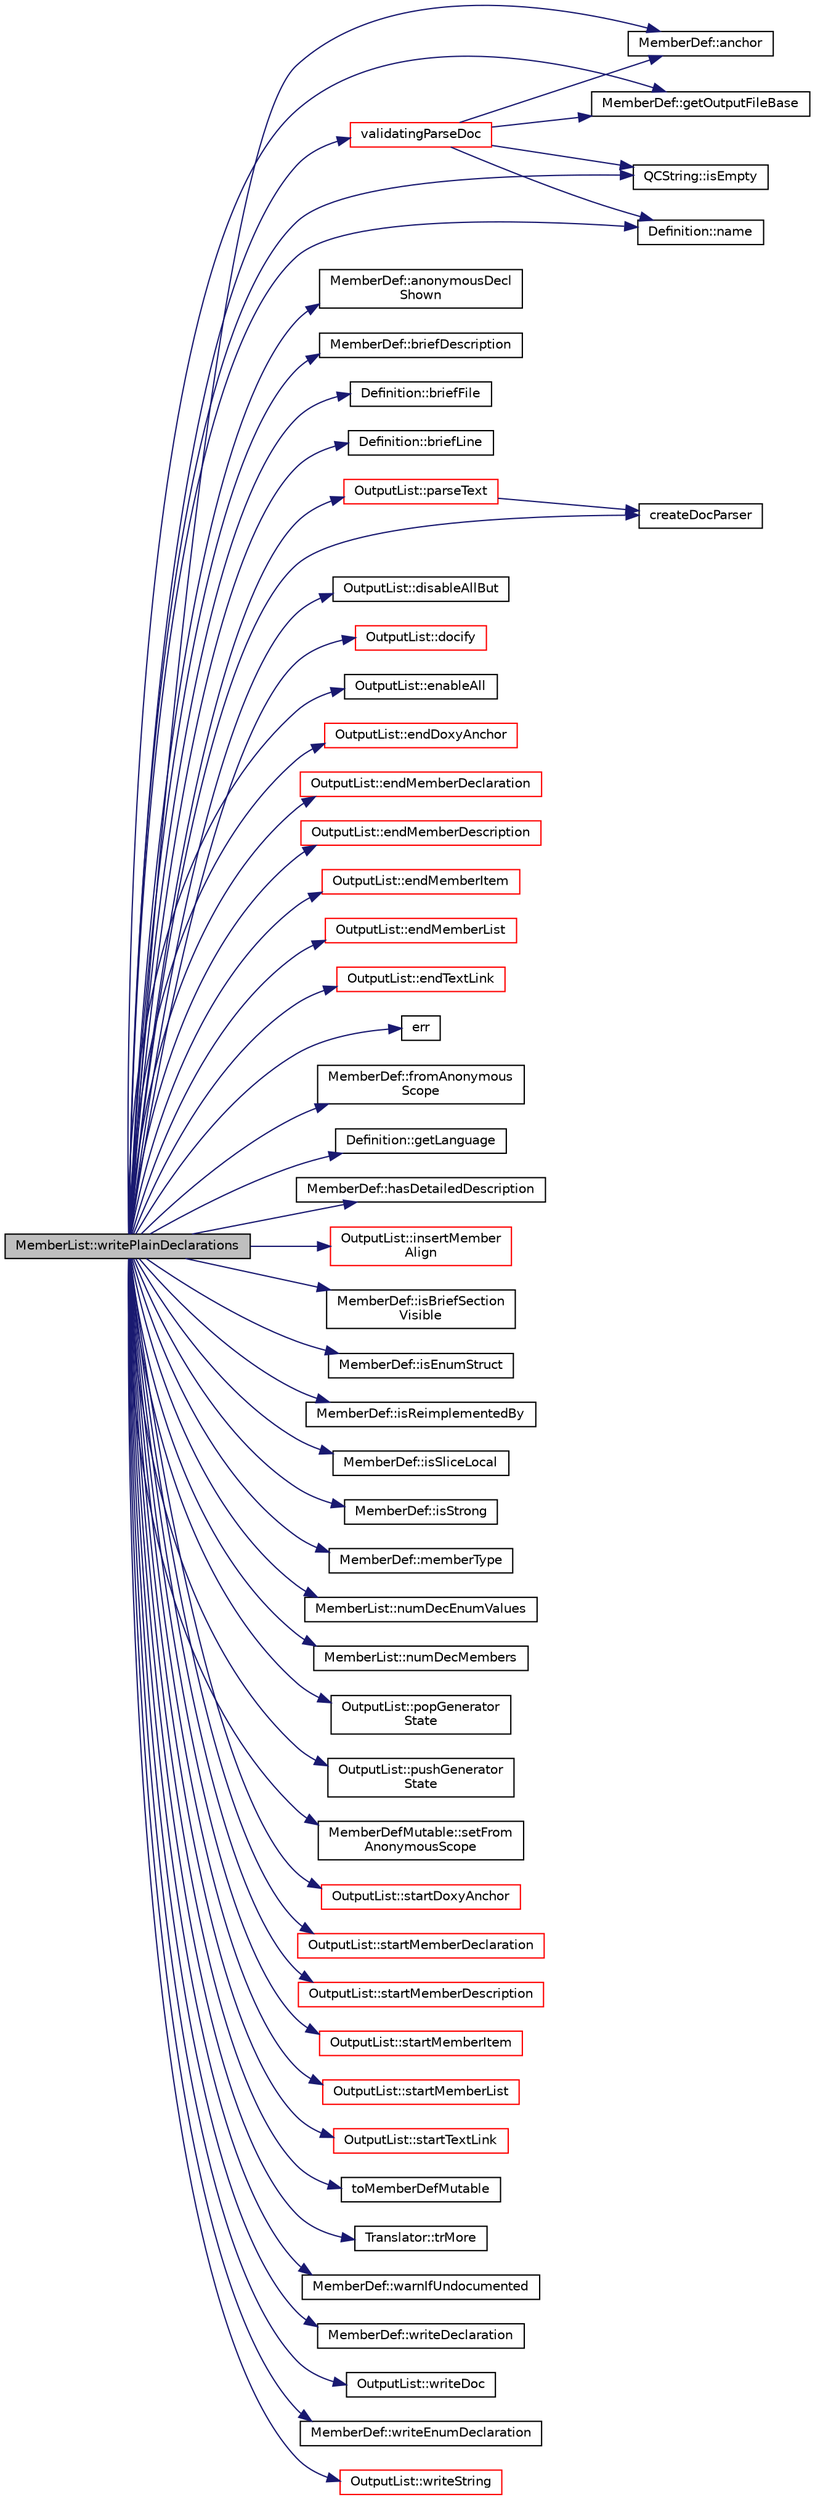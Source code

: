 digraph "MemberList::writePlainDeclarations"
{
 // LATEX_PDF_SIZE
  edge [fontname="Helvetica",fontsize="10",labelfontname="Helvetica",labelfontsize="10"];
  node [fontname="Helvetica",fontsize="10",shape=record];
  rankdir="LR";
  Node1 [label="MemberList::writePlainDeclarations",height=0.2,width=0.4,color="black", fillcolor="grey75", style="filled", fontcolor="black",tooltip=" "];
  Node1 -> Node2 [color="midnightblue",fontsize="10",style="solid",fontname="Helvetica"];
  Node2 [label="MemberDef::anchor",height=0.2,width=0.4,color="black", fillcolor="white", style="filled",URL="$classMemberDef.html#a170c6221384447f7e2e9f5a529efef40",tooltip=" "];
  Node1 -> Node3 [color="midnightblue",fontsize="10",style="solid",fontname="Helvetica"];
  Node3 [label="MemberDef::anonymousDecl\lShown",height=0.2,width=0.4,color="black", fillcolor="white", style="filled",URL="$classMemberDef.html#ae7c2b887c45e9b9073d3c4d0bde94b04",tooltip=" "];
  Node1 -> Node4 [color="midnightblue",fontsize="10",style="solid",fontname="Helvetica"];
  Node4 [label="MemberDef::briefDescription",height=0.2,width=0.4,color="black", fillcolor="white", style="filled",URL="$classMemberDef.html#a73bd9bd31dab22a689e342abb99f4362",tooltip=" "];
  Node1 -> Node5 [color="midnightblue",fontsize="10",style="solid",fontname="Helvetica"];
  Node5 [label="Definition::briefFile",height=0.2,width=0.4,color="black", fillcolor="white", style="filled",URL="$classDefinition.html#ac74d77550941a8f568ea56fecc30c873",tooltip=" "];
  Node1 -> Node6 [color="midnightblue",fontsize="10",style="solid",fontname="Helvetica"];
  Node6 [label="Definition::briefLine",height=0.2,width=0.4,color="black", fillcolor="white", style="filled",URL="$classDefinition.html#a8073d399d39c43e66a4b487b3e06ade1",tooltip=" "];
  Node1 -> Node7 [color="midnightblue",fontsize="10",style="solid",fontname="Helvetica"];
  Node7 [label="createDocParser",height=0.2,width=0.4,color="black", fillcolor="white", style="filled",URL="$docparser_8cpp.html#a00e008a1b49a5878df53ac31ac3e354d",tooltip=" "];
  Node1 -> Node8 [color="midnightblue",fontsize="10",style="solid",fontname="Helvetica"];
  Node8 [label="OutputList::disableAllBut",height=0.2,width=0.4,color="black", fillcolor="white", style="filled",URL="$classOutputList.html#a73f9be626eea01f1ccd1b446dcf2c003",tooltip=" "];
  Node1 -> Node9 [color="midnightblue",fontsize="10",style="solid",fontname="Helvetica"];
  Node9 [label="OutputList::docify",height=0.2,width=0.4,color="red", fillcolor="white", style="filled",URL="$classOutputList.html#a5647a62e8819abb6e6b2378a7c115bbd",tooltip=" "];
  Node1 -> Node11 [color="midnightblue",fontsize="10",style="solid",fontname="Helvetica"];
  Node11 [label="OutputList::enableAll",height=0.2,width=0.4,color="black", fillcolor="white", style="filled",URL="$classOutputList.html#ad32603ff4c4ba4d39e0bad7ede5924bf",tooltip=" "];
  Node1 -> Node12 [color="midnightblue",fontsize="10",style="solid",fontname="Helvetica"];
  Node12 [label="OutputList::endDoxyAnchor",height=0.2,width=0.4,color="red", fillcolor="white", style="filled",URL="$classOutputList.html#a554df4a05f695ab67b514a12d9d19f6d",tooltip=" "];
  Node1 -> Node14 [color="midnightblue",fontsize="10",style="solid",fontname="Helvetica"];
  Node14 [label="OutputList::endMemberDeclaration",height=0.2,width=0.4,color="red", fillcolor="white", style="filled",URL="$classOutputList.html#acd8c06dad427743e4bf81f94bd450e6f",tooltip=" "];
  Node1 -> Node16 [color="midnightblue",fontsize="10",style="solid",fontname="Helvetica"];
  Node16 [label="OutputList::endMemberDescription",height=0.2,width=0.4,color="red", fillcolor="white", style="filled",URL="$classOutputList.html#a3824b9043050bea2202a29c15b4c5344",tooltip=" "];
  Node1 -> Node18 [color="midnightblue",fontsize="10",style="solid",fontname="Helvetica"];
  Node18 [label="OutputList::endMemberItem",height=0.2,width=0.4,color="red", fillcolor="white", style="filled",URL="$classOutputList.html#a5a5aff841b0f9609a1d73ed5ad6e0f34",tooltip=" "];
  Node1 -> Node20 [color="midnightblue",fontsize="10",style="solid",fontname="Helvetica"];
  Node20 [label="OutputList::endMemberList",height=0.2,width=0.4,color="red", fillcolor="white", style="filled",URL="$classOutputList.html#a7c8d844390c3ab106b675144baa48fc7",tooltip=" "];
  Node1 -> Node22 [color="midnightblue",fontsize="10",style="solid",fontname="Helvetica"];
  Node22 [label="OutputList::endTextLink",height=0.2,width=0.4,color="red", fillcolor="white", style="filled",URL="$classOutputList.html#a74e89e9bcca41e9203ca080fc127a004",tooltip=" "];
  Node1 -> Node24 [color="midnightblue",fontsize="10",style="solid",fontname="Helvetica"];
  Node24 [label="err",height=0.2,width=0.4,color="black", fillcolor="white", style="filled",URL="$message_8cpp.html#aede5746344fdce99647541101eaa7f06",tooltip=" "];
  Node1 -> Node25 [color="midnightblue",fontsize="10",style="solid",fontname="Helvetica"];
  Node25 [label="MemberDef::fromAnonymous\lScope",height=0.2,width=0.4,color="black", fillcolor="white", style="filled",URL="$classMemberDef.html#a2b1e297724aaf4e8bca3424d72ae9129",tooltip=" "];
  Node1 -> Node26 [color="midnightblue",fontsize="10",style="solid",fontname="Helvetica"];
  Node26 [label="Definition::getLanguage",height=0.2,width=0.4,color="black", fillcolor="white", style="filled",URL="$classDefinition.html#a0dda9f50f2f9754e6341a10373eafec7",tooltip=" "];
  Node1 -> Node27 [color="midnightblue",fontsize="10",style="solid",fontname="Helvetica"];
  Node27 [label="MemberDef::getOutputFileBase",height=0.2,width=0.4,color="black", fillcolor="white", style="filled",URL="$classMemberDef.html#a1691f8cc2d90978d091a7d7aae11dd8d",tooltip=" "];
  Node1 -> Node28 [color="midnightblue",fontsize="10",style="solid",fontname="Helvetica"];
  Node28 [label="MemberDef::hasDetailedDescription",height=0.2,width=0.4,color="black", fillcolor="white", style="filled",URL="$classMemberDef.html#a091d243bd31c95a34233e364dfdd9f5d",tooltip=" "];
  Node1 -> Node29 [color="midnightblue",fontsize="10",style="solid",fontname="Helvetica"];
  Node29 [label="OutputList::insertMember\lAlign",height=0.2,width=0.4,color="red", fillcolor="white", style="filled",URL="$classOutputList.html#a8a0967d0442047bfe07a5644505c2d68",tooltip=" "];
  Node1 -> Node31 [color="midnightblue",fontsize="10",style="solid",fontname="Helvetica"];
  Node31 [label="MemberDef::isBriefSection\lVisible",height=0.2,width=0.4,color="black", fillcolor="white", style="filled",URL="$classMemberDef.html#ad1902fdf699e7983c0dfc20a0e8192da",tooltip=" "];
  Node1 -> Node32 [color="midnightblue",fontsize="10",style="solid",fontname="Helvetica"];
  Node32 [label="QCString::isEmpty",height=0.2,width=0.4,color="black", fillcolor="white", style="filled",URL="$classQCString.html#a621c4090d69ad7d05ef8e5234376c3d8",tooltip=" "];
  Node1 -> Node33 [color="midnightblue",fontsize="10",style="solid",fontname="Helvetica"];
  Node33 [label="MemberDef::isEnumStruct",height=0.2,width=0.4,color="black", fillcolor="white", style="filled",URL="$classMemberDef.html#a30da3b2d7800741fb6c09a37069d6372",tooltip=" "];
  Node1 -> Node34 [color="midnightblue",fontsize="10",style="solid",fontname="Helvetica"];
  Node34 [label="MemberDef::isReimplementedBy",height=0.2,width=0.4,color="black", fillcolor="white", style="filled",URL="$classMemberDef.html#a88908e0048f8220fea8ce3a116adc415",tooltip=" "];
  Node1 -> Node35 [color="midnightblue",fontsize="10",style="solid",fontname="Helvetica"];
  Node35 [label="MemberDef::isSliceLocal",height=0.2,width=0.4,color="black", fillcolor="white", style="filled",URL="$classMemberDef.html#ae2109d4aac7f6350a75dadc71ddc55f1",tooltip=" "];
  Node1 -> Node36 [color="midnightblue",fontsize="10",style="solid",fontname="Helvetica"];
  Node36 [label="MemberDef::isStrong",height=0.2,width=0.4,color="black", fillcolor="white", style="filled",URL="$classMemberDef.html#adbdbd0e3d3630af579a02e97e162a328",tooltip=" "];
  Node1 -> Node37 [color="midnightblue",fontsize="10",style="solid",fontname="Helvetica"];
  Node37 [label="MemberDef::memberType",height=0.2,width=0.4,color="black", fillcolor="white", style="filled",URL="$classMemberDef.html#abbdaf88716807e7ff82ed7502cde51fc",tooltip=" "];
  Node1 -> Node38 [color="midnightblue",fontsize="10",style="solid",fontname="Helvetica"];
  Node38 [label="Definition::name",height=0.2,width=0.4,color="black", fillcolor="white", style="filled",URL="$classDefinition.html#a9374fedd7f64fea7e0e164302d1a9e61",tooltip=" "];
  Node1 -> Node39 [color="midnightblue",fontsize="10",style="solid",fontname="Helvetica"];
  Node39 [label="MemberList::numDecEnumValues",height=0.2,width=0.4,color="black", fillcolor="white", style="filled",URL="$classMemberList.html#a0e56354cdbfba74141bac5b1fedbebbc",tooltip=" "];
  Node1 -> Node40 [color="midnightblue",fontsize="10",style="solid",fontname="Helvetica"];
  Node40 [label="MemberList::numDecMembers",height=0.2,width=0.4,color="black", fillcolor="white", style="filled",URL="$classMemberList.html#a44322cca2b89d97eac0bbb4ac2f734ab",tooltip=" "];
  Node1 -> Node41 [color="midnightblue",fontsize="10",style="solid",fontname="Helvetica"];
  Node41 [label="OutputList::parseText",height=0.2,width=0.4,color="red", fillcolor="white", style="filled",URL="$classOutputList.html#adfdcf2ba925f05be8beb8cf43deb168a",tooltip=" "];
  Node41 -> Node7 [color="midnightblue",fontsize="10",style="solid",fontname="Helvetica"];
  Node1 -> Node70 [color="midnightblue",fontsize="10",style="solid",fontname="Helvetica"];
  Node70 [label="OutputList::popGenerator\lState",height=0.2,width=0.4,color="black", fillcolor="white", style="filled",URL="$classOutputList.html#a94eb1af2ea07425ef1faa539d24adcf8",tooltip=" "];
  Node1 -> Node71 [color="midnightblue",fontsize="10",style="solid",fontname="Helvetica"];
  Node71 [label="OutputList::pushGenerator\lState",height=0.2,width=0.4,color="black", fillcolor="white", style="filled",URL="$classOutputList.html#a885957a64f7d87aefb663c4ec903188f",tooltip=" "];
  Node1 -> Node72 [color="midnightblue",fontsize="10",style="solid",fontname="Helvetica"];
  Node72 [label="MemberDefMutable::setFrom\lAnonymousScope",height=0.2,width=0.4,color="black", fillcolor="white", style="filled",URL="$classMemberDefMutable.html#a1026656b64c52794d0b590115ff7abb9",tooltip=" "];
  Node1 -> Node73 [color="midnightblue",fontsize="10",style="solid",fontname="Helvetica"];
  Node73 [label="OutputList::startDoxyAnchor",height=0.2,width=0.4,color="red", fillcolor="white", style="filled",URL="$classOutputList.html#aae4920963ec75457cd7e3662aedded3a",tooltip=" "];
  Node1 -> Node75 [color="midnightblue",fontsize="10",style="solid",fontname="Helvetica"];
  Node75 [label="OutputList::startMemberDeclaration",height=0.2,width=0.4,color="red", fillcolor="white", style="filled",URL="$classOutputList.html#a09a4062cfac0ed8f9d3dec4cd42f1aa7",tooltip=" "];
  Node1 -> Node77 [color="midnightblue",fontsize="10",style="solid",fontname="Helvetica"];
  Node77 [label="OutputList::startMemberDescription",height=0.2,width=0.4,color="red", fillcolor="white", style="filled",URL="$classOutputList.html#a4988f821b416a64d12c7fbc0a4273bba",tooltip=" "];
  Node1 -> Node79 [color="midnightblue",fontsize="10",style="solid",fontname="Helvetica"];
  Node79 [label="OutputList::startMemberItem",height=0.2,width=0.4,color="red", fillcolor="white", style="filled",URL="$classOutputList.html#adcf550af217cac3f4b9c30745626d613",tooltip=" "];
  Node1 -> Node81 [color="midnightblue",fontsize="10",style="solid",fontname="Helvetica"];
  Node81 [label="OutputList::startMemberList",height=0.2,width=0.4,color="red", fillcolor="white", style="filled",URL="$classOutputList.html#a7431bc4b23642f75af48f25a415d4ec8",tooltip=" "];
  Node1 -> Node83 [color="midnightblue",fontsize="10",style="solid",fontname="Helvetica"];
  Node83 [label="OutputList::startTextLink",height=0.2,width=0.4,color="red", fillcolor="white", style="filled",URL="$classOutputList.html#af084d8a76621939675ae543f47032fa4",tooltip=" "];
  Node1 -> Node85 [color="midnightblue",fontsize="10",style="solid",fontname="Helvetica"];
  Node85 [label="toMemberDefMutable",height=0.2,width=0.4,color="black", fillcolor="white", style="filled",URL="$memberdef_8cpp.html#a9ea80ba313803ae565f05ce1c8eb6bb5",tooltip=" "];
  Node1 -> Node86 [color="midnightblue",fontsize="10",style="solid",fontname="Helvetica"];
  Node86 [label="Translator::trMore",height=0.2,width=0.4,color="black", fillcolor="white", style="filled",URL="$classTranslator.html#a739f39ac982745ec61d60bb8ed57bd6d",tooltip=" "];
  Node1 -> Node87 [color="midnightblue",fontsize="10",style="solid",fontname="Helvetica"];
  Node87 [label="validatingParseDoc",height=0.2,width=0.4,color="red", fillcolor="white", style="filled",URL="$docparser_8cpp.html#aadebaff733b962f5415b0c5d74afbd00",tooltip=" "];
  Node87 -> Node2 [color="midnightblue",fontsize="10",style="solid",fontname="Helvetica"];
  Node87 -> Node27 [color="midnightblue",fontsize="10",style="solid",fontname="Helvetica"];
  Node87 -> Node32 [color="midnightblue",fontsize="10",style="solid",fontname="Helvetica"];
  Node87 -> Node38 [color="midnightblue",fontsize="10",style="solid",fontname="Helvetica"];
  Node1 -> Node173 [color="midnightblue",fontsize="10",style="solid",fontname="Helvetica"];
  Node173 [label="MemberDef::warnIfUndocumented",height=0.2,width=0.4,color="black", fillcolor="white", style="filled",URL="$classMemberDef.html#a1212af3d2b7edf710bbda655097a8a7b",tooltip=" "];
  Node1 -> Node174 [color="midnightblue",fontsize="10",style="solid",fontname="Helvetica"];
  Node174 [label="MemberDef::writeDeclaration",height=0.2,width=0.4,color="black", fillcolor="white", style="filled",URL="$classMemberDef.html#ad48e7301ddaee99ade129b10f2518161",tooltip=" "];
  Node1 -> Node175 [color="midnightblue",fontsize="10",style="solid",fontname="Helvetica"];
  Node175 [label="OutputList::writeDoc",height=0.2,width=0.4,color="black", fillcolor="white", style="filled",URL="$classOutputList.html#abee937cc2cd0386cf76c69a9b5d04de8",tooltip=" "];
  Node1 -> Node176 [color="midnightblue",fontsize="10",style="solid",fontname="Helvetica"];
  Node176 [label="MemberDef::writeEnumDeclaration",height=0.2,width=0.4,color="black", fillcolor="white", style="filled",URL="$classMemberDef.html#a4f5f39838febcbd66d723bc2b134a2aa",tooltip=" "];
  Node1 -> Node177 [color="midnightblue",fontsize="10",style="solid",fontname="Helvetica"];
  Node177 [label="OutputList::writeString",height=0.2,width=0.4,color="red", fillcolor="white", style="filled",URL="$classOutputList.html#a07cac8a8981da35314f77d8f3edb7f76",tooltip=" "];
}
